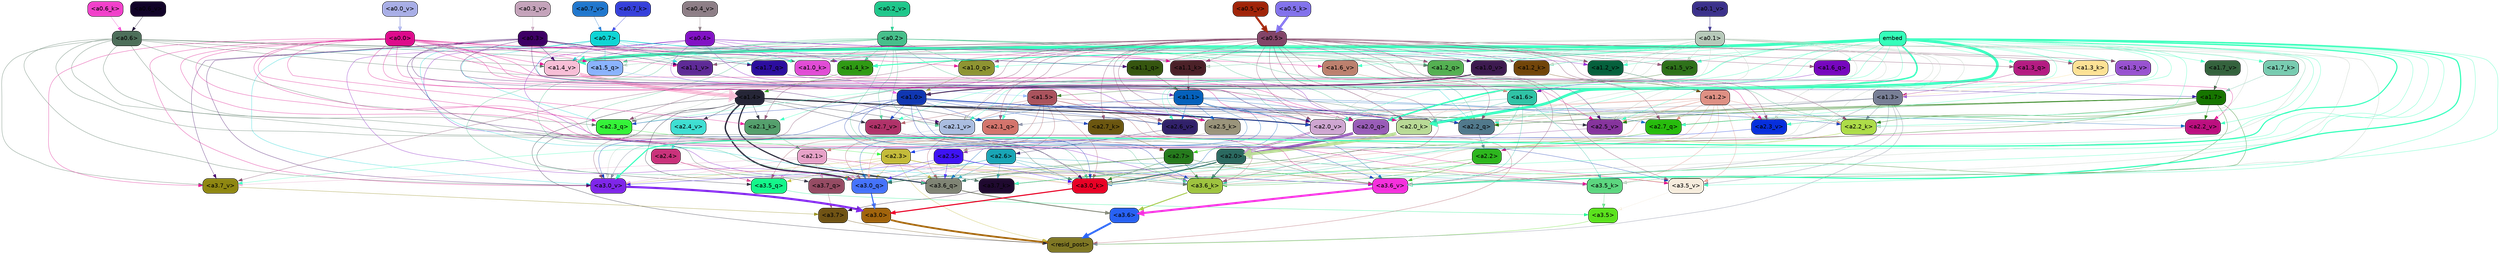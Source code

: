 strict digraph "" {
	graph [bgcolor=transparent,
		layout=dot,
		overlap=false,
		splines=true
	];
	"<a3.7>"	[color=black,
		fillcolor="#705314",
		fontname=Helvetica,
		shape=box,
		style="filled, rounded"];
	"<resid_post>"	[color=black,
		fillcolor="#7f7724",
		fontname=Helvetica,
		shape=box,
		style="filled, rounded"];
	"<a3.7>" -> "<resid_post>"	[color="#705314",
		penwidth=0.6239100098609924];
	"<a3.6>"	[color=black,
		fillcolor="#2862f4",
		fontname=Helvetica,
		shape=box,
		style="filled, rounded"];
	"<a3.6>" -> "<resid_post>"	[color="#2862f4",
		penwidth=4.569062113761902];
	"<a3.5>"	[color=black,
		fillcolor="#5be21d",
		fontname=Helvetica,
		shape=box,
		style="filled, rounded"];
	"<a3.5>" -> "<resid_post>"	[color="#5be21d",
		penwidth=0.6];
	"<a3.0>"	[color=black,
		fillcolor="#a1640c",
		fontname=Helvetica,
		shape=box,
		style="filled, rounded"];
	"<a3.0>" -> "<resid_post>"	[color="#a1640c",
		penwidth=4.283544182777405];
	"<a2.3>"	[color=black,
		fillcolor="#c4bb3a",
		fontname=Helvetica,
		shape=box,
		style="filled, rounded"];
	"<a2.3>" -> "<resid_post>"	[color="#c4bb3a",
		penwidth=0.6];
	"<a3.7_q>"	[color=black,
		fillcolor="#954b63",
		fontname=Helvetica,
		shape=box,
		style="filled, rounded"];
	"<a2.3>" -> "<a3.7_q>"	[color="#c4bb3a",
		penwidth=0.6];
	"<a3.6_q>"	[color=black,
		fillcolor="#7f8474",
		fontname=Helvetica,
		shape=box,
		style="filled, rounded"];
	"<a2.3>" -> "<a3.6_q>"	[color="#c4bb3a",
		penwidth=0.6];
	"<a3.5_q>"	[color=black,
		fillcolor="#14f58a",
		fontname=Helvetica,
		shape=box,
		style="filled, rounded"];
	"<a2.3>" -> "<a3.5_q>"	[color="#c4bb3a",
		penwidth=0.6];
	"<a3.0_q>"	[color=black,
		fillcolor="#4573fb",
		fontname=Helvetica,
		shape=box,
		style="filled, rounded"];
	"<a2.3>" -> "<a3.0_q>"	[color="#c4bb3a",
		penwidth=0.6];
	"<a3.0_k>"	[color=black,
		fillcolor="#e90125",
		fontname=Helvetica,
		shape=box,
		style="filled, rounded"];
	"<a2.3>" -> "<a3.0_k>"	[color="#c4bb3a",
		penwidth=0.6];
	"<a3.6_v>"	[color=black,
		fillcolor="#f530dc",
		fontname=Helvetica,
		shape=box,
		style="filled, rounded"];
	"<a2.3>" -> "<a3.6_v>"	[color="#c4bb3a",
		penwidth=0.6];
	"<a3.5_v>"	[color=black,
		fillcolor="#f6ecdc",
		fontname=Helvetica,
		shape=box,
		style="filled, rounded"];
	"<a2.3>" -> "<a3.5_v>"	[color="#c4bb3a",
		penwidth=0.6];
	"<a3.0_v>"	[color=black,
		fillcolor="#7f26e9",
		fontname=Helvetica,
		shape=box,
		style="filled, rounded"];
	"<a2.3>" -> "<a3.0_v>"	[color="#c4bb3a",
		penwidth=0.6];
	"<a1.5>"	[color=black,
		fillcolor="#aa535d",
		fontname=Helvetica,
		shape=box,
		style="filled, rounded"];
	"<a1.5>" -> "<resid_post>"	[color="#aa535d",
		penwidth=0.6];
	"<a1.5>" -> "<a3.6_q>"	[color="#aa535d",
		penwidth=0.6];
	"<a1.5>" -> "<a3.5_q>"	[color="#aa535d",
		penwidth=0.6];
	"<a1.5>" -> "<a3.0_q>"	[color="#aa535d",
		penwidth=0.6];
	"<a3.6_k>"	[color=black,
		fillcolor="#9ec33f",
		fontname=Helvetica,
		shape=box,
		style="filled, rounded"];
	"<a1.5>" -> "<a3.6_k>"	[color="#aa535d",
		penwidth=0.6];
	"<a1.5>" -> "<a3.0_k>"	[color="#aa535d",
		penwidth=0.6];
	"<a2.2_q>"	[color=black,
		fillcolor="#51798c",
		fontname=Helvetica,
		shape=box,
		style="filled, rounded"];
	"<a1.5>" -> "<a2.2_q>"	[color="#aa535d",
		penwidth=0.6];
	"<a2.7_v>"	[color=black,
		fillcolor="#b03269",
		fontname=Helvetica,
		shape=box,
		style="filled, rounded"];
	"<a1.5>" -> "<a2.7_v>"	[color="#aa535d",
		penwidth=0.6];
	"<a2.6_v>"	[color=black,
		fillcolor="#31216a",
		fontname=Helvetica,
		shape=box,
		style="filled, rounded"];
	"<a1.5>" -> "<a2.6_v>"	[color="#aa535d",
		penwidth=0.6];
	"<a2.1_v>"	[color=black,
		fillcolor="#aabde0",
		fontname=Helvetica,
		shape=box,
		style="filled, rounded"];
	"<a1.5>" -> "<a2.1_v>"	[color="#aa535d",
		penwidth=0.6];
	"<a1.4>"	[color=black,
		fillcolor="#262637",
		fontname=Helvetica,
		shape=box,
		style="filled, rounded"];
	"<a1.4>" -> "<resid_post>"	[color="#262637",
		penwidth=0.6];
	"<a1.4>" -> "<a3.7_q>"	[color="#262637",
		penwidth=0.6];
	"<a1.4>" -> "<a3.6_q>"	[color="#262637",
		penwidth=2.7536282539367676];
	"<a1.4>" -> "<a3.5_q>"	[color="#262637",
		penwidth=0.6];
	"<a1.4>" -> "<a3.0_q>"	[color="#262637",
		penwidth=3.3369133472442627];
	"<a2.3_q>"	[color=black,
		fillcolor="#35f239",
		fontname=Helvetica,
		shape=box,
		style="filled, rounded"];
	"<a1.4>" -> "<a2.3_q>"	[color="#262637",
		penwidth=0.6];
	"<a1.4>" -> "<a2.2_q>"	[color="#262637",
		penwidth=0.6];
	"<a2.1_q>"	[color=black,
		fillcolor="#d3746c",
		fontname=Helvetica,
		shape=box,
		style="filled, rounded"];
	"<a1.4>" -> "<a2.1_q>"	[color="#262637",
		penwidth=0.6];
	"<a2.0_q>"	[color=black,
		fillcolor="#985cb7",
		fontname=Helvetica,
		shape=box,
		style="filled, rounded"];
	"<a1.4>" -> "<a2.0_q>"	[color="#262637",
		penwidth=0.6];
	"<a2.1_k>"	[color=black,
		fillcolor="#549f6c",
		fontname=Helvetica,
		shape=box,
		style="filled, rounded"];
	"<a1.4>" -> "<a2.1_k>"	[color="#262637",
		penwidth=0.6];
	"<a1.4>" -> "<a2.7_v>"	[color="#262637",
		penwidth=0.6];
	"<a1.4>" -> "<a2.6_v>"	[color="#262637",
		penwidth=0.6];
	"<a2.5_v>"	[color=black,
		fillcolor="#86349d",
		fontname=Helvetica,
		shape=box,
		style="filled, rounded"];
	"<a1.4>" -> "<a2.5_v>"	[color="#262637",
		penwidth=0.6];
	"<a2.4_v>"	[color=black,
		fillcolor="#3fded2",
		fontname=Helvetica,
		shape=box,
		style="filled, rounded"];
	"<a1.4>" -> "<a2.4_v>"	[color="#262637",
		penwidth=0.6];
	"<a1.4>" -> "<a2.1_v>"	[color="#262637",
		penwidth=0.6];
	"<a2.0_v>"	[color=black,
		fillcolor="#cea6d1",
		fontname=Helvetica,
		shape=box,
		style="filled, rounded"];
	"<a1.4>" -> "<a2.0_v>"	[color="#262637",
		penwidth=2.2818827629089355];
	"<a1.3>"	[color=black,
		fillcolor="#787f96",
		fontname=Helvetica,
		shape=box,
		style="filled, rounded"];
	"<a1.3>" -> "<resid_post>"	[color="#787f96",
		penwidth=0.6];
	"<a1.3>" -> "<a3.6_v>"	[color="#787f96",
		penwidth=0.6];
	"<a1.3>" -> "<a3.5_v>"	[color="#787f96",
		penwidth=0.6];
	"<a1.3>" -> "<a3.0_v>"	[color="#787f96",
		penwidth=0.6];
	"<a1.3>" -> "<a2.2_q>"	[color="#787f96",
		penwidth=0.6];
	"<a1.3>" -> "<a2.1_q>"	[color="#787f96",
		penwidth=0.6];
	"<a2.2_k>"	[color=black,
		fillcolor="#addc48",
		fontname=Helvetica,
		shape=box,
		style="filled, rounded"];
	"<a1.3>" -> "<a2.2_k>"	[color="#787f96",
		penwidth=0.6];
	"<a1.3>" -> "<a2.5_v>"	[color="#787f96",
		penwidth=0.6];
	"<a3.7_q>" -> "<a3.7>"	[color="#954b63",
		penwidth=0.6];
	"<a3.6_q>" -> "<a3.6>"	[color="#7f8474",
		penwidth=2.0344843566417694];
	"<a3.5_q>" -> "<a3.5>"	[color="#14f58a",
		penwidth=0.6];
	"<a3.0_q>" -> "<a3.0>"	[color="#4573fb",
		penwidth=2.863015294075012];
	"<a3.7_k>"	[color=black,
		fillcolor="#1f092f",
		fontname=Helvetica,
		shape=box,
		style="filled, rounded"];
	"<a3.7_k>" -> "<a3.7>"	[color="#1f092f",
		penwidth=0.6];
	"<a3.6_k>" -> "<a3.6>"	[color="#9ec33f",
		penwidth=2.1770318150520325];
	"<a3.5_k>"	[color=black,
		fillcolor="#5cd67f",
		fontname=Helvetica,
		shape=box,
		style="filled, rounded"];
	"<a3.5_k>" -> "<a3.5>"	[color="#5cd67f",
		penwidth=0.6];
	"<a3.0_k>" -> "<a3.0>"	[color="#e90125",
		penwidth=2.6323853135108948];
	"<a3.7_v>"	[color=black,
		fillcolor="#8f8711",
		fontname=Helvetica,
		shape=box,
		style="filled, rounded"];
	"<a3.7_v>" -> "<a3.7>"	[color="#8f8711",
		penwidth=0.6];
	"<a3.6_v>" -> "<a3.6>"	[color="#f530dc",
		penwidth=4.972373723983765];
	"<a3.5_v>" -> "<a3.5>"	[color="#f6ecdc",
		penwidth=0.6];
	"<a3.0_v>" -> "<a3.0>"	[color="#7f26e9",
		penwidth=5.1638524532318115];
	"<a2.6>"	[color=black,
		fillcolor="#19a5b6",
		fontname=Helvetica,
		shape=box,
		style="filled, rounded"];
	"<a2.6>" -> "<a3.7_q>"	[color="#19a5b6",
		penwidth=0.6];
	"<a2.6>" -> "<a3.6_q>"	[color="#19a5b6",
		penwidth=0.6];
	"<a2.6>" -> "<a3.0_q>"	[color="#19a5b6",
		penwidth=0.6];
	"<a2.6>" -> "<a3.7_k>"	[color="#19a5b6",
		penwidth=0.6];
	"<a2.6>" -> "<a3.6_k>"	[color="#19a5b6",
		penwidth=0.6];
	"<a2.6>" -> "<a3.5_k>"	[color="#19a5b6",
		penwidth=0.6];
	"<a2.6>" -> "<a3.0_k>"	[color="#19a5b6",
		penwidth=0.6];
	"<a2.1>"	[color=black,
		fillcolor="#e7a2c8",
		fontname=Helvetica,
		shape=box,
		style="filled, rounded"];
	"<a2.1>" -> "<a3.7_q>"	[color="#e7a2c8",
		penwidth=0.6];
	"<a2.1>" -> "<a3.6_q>"	[color="#e7a2c8",
		penwidth=0.6];
	"<a2.1>" -> "<a3.5_q>"	[color="#e7a2c8",
		penwidth=0.6];
	"<a2.1>" -> "<a3.0_q>"	[color="#e7a2c8",
		penwidth=0.6];
	"<a2.1>" -> "<a3.7_k>"	[color="#e7a2c8",
		penwidth=0.6];
	"<a2.1>" -> "<a3.6_k>"	[color="#e7a2c8",
		penwidth=0.6];
	"<a2.1>" -> "<a3.5_k>"	[color="#e7a2c8",
		penwidth=0.6];
	"<a2.1>" -> "<a3.0_k>"	[color="#e7a2c8",
		penwidth=0.6];
	"<a2.1>" -> "<a3.7_v>"	[color="#e7a2c8",
		penwidth=0.6];
	"<a2.1>" -> "<a3.6_v>"	[color="#e7a2c8",
		penwidth=0.6];
	"<a2.1>" -> "<a3.0_v>"	[color="#e7a2c8",
		penwidth=0.6];
	"<a2.7>"	[color=black,
		fillcolor="#267b1d",
		fontname=Helvetica,
		shape=box,
		style="filled, rounded"];
	"<a2.7>" -> "<a3.6_q>"	[color="#267b1d",
		penwidth=0.6];
	"<a2.7>" -> "<a3.0_q>"	[color="#267b1d",
		penwidth=0.6];
	"<a2.7>" -> "<a3.6_k>"	[color="#267b1d",
		penwidth=0.6];
	"<a2.7>" -> "<a3.0_k>"	[color="#267b1d",
		penwidth=0.6];
	"<a2.7>" -> "<a3.6_v>"	[color="#267b1d",
		penwidth=0.6];
	"<a2.5>"	[color=black,
		fillcolor="#3f13f4",
		fontname=Helvetica,
		shape=box,
		style="filled, rounded"];
	"<a2.5>" -> "<a3.6_q>"	[color="#3f13f4",
		penwidth=0.6];
	"<a2.5>" -> "<a3.0_q>"	[color="#3f13f4",
		penwidth=0.6];
	"<a2.5>" -> "<a3.0_k>"	[color="#3f13f4",
		penwidth=0.6];
	"<a2.5>" -> "<a3.6_v>"	[color="#3f13f4",
		penwidth=0.6];
	"<a2.5>" -> "<a3.0_v>"	[color="#3f13f4",
		penwidth=0.6];
	"<a2.0>"	[color=black,
		fillcolor="#2b6960",
		fontname=Helvetica,
		shape=box,
		style="filled, rounded"];
	"<a2.0>" -> "<a3.6_q>"	[color="#2b6960",
		penwidth=0.6];
	"<a2.0>" -> "<a3.0_q>"	[color="#2b6960",
		penwidth=0.6];
	"<a2.0>" -> "<a3.7_k>"	[color="#2b6960",
		penwidth=0.6];
	"<a2.0>" -> "<a3.6_k>"	[color="#2b6960",
		penwidth=1.7047871947288513];
	"<a2.0>" -> "<a3.5_k>"	[color="#2b6960",
		penwidth=0.6];
	"<a2.0>" -> "<a3.0_k>"	[color="#2b6960",
		penwidth=2.239806979894638];
	"<a1.1>"	[color=black,
		fillcolor="#0561bc",
		fontname=Helvetica,
		shape=box,
		style="filled, rounded"];
	"<a1.1>" -> "<a3.6_q>"	[color="#0561bc",
		penwidth=0.6];
	"<a1.1>" -> "<a3.0_q>"	[color="#0561bc",
		penwidth=0.6];
	"<a1.1>" -> "<a3.0_k>"	[color="#0561bc",
		penwidth=0.6];
	"<a1.1>" -> "<a3.6_v>"	[color="#0561bc",
		penwidth=0.6];
	"<a2.7_q>"	[color=black,
		fillcolor="#27bc0d",
		fontname=Helvetica,
		shape=box,
		style="filled, rounded"];
	"<a1.1>" -> "<a2.7_q>"	[color="#0561bc",
		penwidth=0.6];
	"<a2.5_k>"	[color=black,
		fillcolor="#9a947b",
		fontname=Helvetica,
		shape=box,
		style="filled, rounded"];
	"<a1.1>" -> "<a2.5_k>"	[color="#0561bc",
		penwidth=0.6];
	"<a2.0_k>"	[color=black,
		fillcolor="#b9da96",
		fontname=Helvetica,
		shape=box,
		style="filled, rounded"];
	"<a1.1>" -> "<a2.0_k>"	[color="#0561bc",
		penwidth=0.6];
	"<a1.1>" -> "<a2.6_v>"	[color="#0561bc",
		penwidth=0.6];
	"<a2.2_v>"	[color=black,
		fillcolor="#bc0f7f",
		fontname=Helvetica,
		shape=box,
		style="filled, rounded"];
	"<a1.1>" -> "<a2.2_v>"	[color="#0561bc",
		penwidth=0.6];
	"<a1.1>" -> "<a2.1_v>"	[color="#0561bc",
		penwidth=0.6];
	"<a1.1>" -> "<a2.0_v>"	[color="#0561bc",
		penwidth=0.6];
	"<a0.4>"	[color=black,
		fillcolor="#8212c5",
		fontname=Helvetica,
		shape=box,
		style="filled, rounded"];
	"<a0.4>" -> "<a3.6_q>"	[color="#8212c5",
		penwidth=0.6];
	"<a0.4>" -> "<a3.0_q>"	[color="#8212c5",
		penwidth=0.6];
	"<a0.4>" -> "<a3.6_k>"	[color="#8212c5",
		penwidth=0.6];
	"<a0.4>" -> "<a2.5_k>"	[color="#8212c5",
		penwidth=0.6];
	"<a0.4>" -> "<a2.0_k>"	[color="#8212c5",
		penwidth=0.6];
	"<a1.4_k>"	[color=black,
		fillcolor="#2f9a14",
		fontname=Helvetica,
		shape=box,
		style="filled, rounded"];
	"<a0.4>" -> "<a1.4_k>"	[color="#8212c5",
		penwidth=0.6];
	"<a1.1_k>"	[color=black,
		fillcolor="#4b2128",
		fontname=Helvetica,
		shape=box,
		style="filled, rounded"];
	"<a0.4>" -> "<a1.1_k>"	[color="#8212c5",
		penwidth=0.6];
	"<a1.0_k>"	[color=black,
		fillcolor="#e14cd5",
		fontname=Helvetica,
		shape=box,
		style="filled, rounded"];
	"<a0.4>" -> "<a1.0_k>"	[color="#8212c5",
		penwidth=0.6];
	"<a1.4_v>"	[color=black,
		fillcolor="#f7bed6",
		fontname=Helvetica,
		shape=box,
		style="filled, rounded"];
	"<a0.4>" -> "<a1.4_v>"	[color="#8212c5",
		penwidth=0.6];
	"<a1.2_v>"	[color=black,
		fillcolor="#05603c",
		fontname=Helvetica,
		shape=box,
		style="filled, rounded"];
	"<a0.4>" -> "<a1.2_v>"	[color="#8212c5",
		penwidth=0.6];
	"<a0.2>"	[color=black,
		fillcolor="#47bf8b",
		fontname=Helvetica,
		shape=box,
		style="filled, rounded"];
	"<a0.2>" -> "<a3.6_q>"	[color="#47bf8b",
		penwidth=0.6];
	"<a0.2>" -> "<a3.0_q>"	[color="#47bf8b",
		penwidth=0.6];
	"<a0.2>" -> "<a3.6_k>"	[color="#47bf8b",
		penwidth=0.6];
	"<a0.2>" -> "<a3.0_k>"	[color="#47bf8b",
		penwidth=0.6];
	"<a0.2>" -> "<a2.2_q>"	[color="#47bf8b",
		penwidth=0.6];
	"<a0.2>" -> "<a2.2_k>"	[color="#47bf8b",
		penwidth=0.6];
	"<a0.2>" -> "<a2.0_k>"	[color="#47bf8b",
		penwidth=0.6];
	"<a0.2>" -> "<a2.7_v>"	[color="#47bf8b",
		penwidth=0.6];
	"<a0.2>" -> "<a2.1_v>"	[color="#47bf8b",
		penwidth=0.6];
	"<a0.2>" -> "<a2.0_v>"	[color="#47bf8b",
		penwidth=0.6];
	"<a1.5_q>"	[color=black,
		fillcolor="#8ab3fd",
		fontname=Helvetica,
		shape=box,
		style="filled, rounded"];
	"<a0.2>" -> "<a1.5_q>"	[color="#47bf8b",
		penwidth=0.6];
	"<a1.2_q>"	[color=black,
		fillcolor="#54b052",
		fontname=Helvetica,
		shape=box,
		style="filled, rounded"];
	"<a0.2>" -> "<a1.2_q>"	[color="#47bf8b",
		penwidth=0.6];
	"<a1.0_q>"	[color=black,
		fillcolor="#8e9432",
		fontname=Helvetica,
		shape=box,
		style="filled, rounded"];
	"<a0.2>" -> "<a1.0_q>"	[color="#47bf8b",
		penwidth=0.6];
	"<a0.2>" -> "<a1.4_k>"	[color="#47bf8b",
		penwidth=0.6];
	"<a0.2>" -> "<a1.0_k>"	[color="#47bf8b",
		penwidth=0.6];
	"<a0.2>" -> "<a1.4_v>"	[color="#47bf8b",
		penwidth=0.6];
	"<a2.4>"	[color=black,
		fillcolor="#ca327b",
		fontname=Helvetica,
		shape=box,
		style="filled, rounded"];
	"<a2.4>" -> "<a3.5_q>"	[color="#ca327b",
		penwidth=0.6];
	"<a2.4>" -> "<a3.0_q>"	[color="#ca327b",
		penwidth=0.6];
	"<a1.2>"	[color=black,
		fillcolor="#de9084",
		fontname=Helvetica,
		shape=box,
		style="filled, rounded"];
	"<a1.2>" -> "<a3.0_q>"	[color="#de9084",
		penwidth=0.6];
	"<a1.2>" -> "<a3.6_k>"	[color="#de9084",
		penwidth=0.6];
	"<a1.2>" -> "<a3.5_k>"	[color="#de9084",
		penwidth=0.6];
	"<a1.2>" -> "<a3.0_k>"	[color="#de9084",
		penwidth=0.6];
	"<a1.2>" -> "<a3.5_v>"	[color="#de9084",
		penwidth=0.6];
	"<a1.2>" -> "<a2.7_q>"	[color="#de9084",
		penwidth=0.6];
	"<a1.2>" -> "<a2.2_q>"	[color="#de9084",
		penwidth=0.6];
	"<a1.2>" -> "<a2.2_k>"	[color="#de9084",
		penwidth=0.6];
	"<a1.2>" -> "<a2.6_v>"	[color="#de9084",
		penwidth=0.6];
	"<a1.2>" -> "<a2.5_v>"	[color="#de9084",
		penwidth=0.6];
	"<a2.3_v>"	[color=black,
		fillcolor="#072fdc",
		fontname=Helvetica,
		shape=box,
		style="filled, rounded"];
	"<a1.2>" -> "<a2.3_v>"	[color="#de9084",
		penwidth=0.6];
	"<a1.2>" -> "<a2.0_v>"	[color="#de9084",
		penwidth=0.6];
	"<a1.7>"	[color=black,
		fillcolor="#167500",
		fontname=Helvetica,
		shape=box,
		style="filled, rounded"];
	"<a1.7>" -> "<a3.7_k>"	[color="#167500",
		penwidth=0.6];
	"<a1.7>" -> "<a3.5_k>"	[color="#167500",
		penwidth=0.6];
	"<a1.7>" -> "<a3.6_v>"	[color="#167500",
		penwidth=0.6];
	"<a1.7>" -> "<a2.7_q>"	[color="#167500",
		penwidth=0.6];
	"<a1.7>" -> "<a2.2_q>"	[color="#167500",
		penwidth=0.6];
	"<a1.7>" -> "<a2.0_q>"	[color="#167500",
		penwidth=0.6];
	"<a1.7>" -> "<a2.2_k>"	[color="#167500",
		penwidth=0.6];
	"<a1.7>" -> "<a2.0_k>"	[color="#167500",
		penwidth=0.6];
	"<a1.7>" -> "<a2.5_v>"	[color="#167500",
		penwidth=0.6];
	"<a1.7>" -> "<a2.3_v>"	[color="#167500",
		penwidth=0.6];
	"<a1.7>" -> "<a2.2_v>"	[color="#167500",
		penwidth=0.6];
	"<a0.7>"	[color=black,
		fillcolor="#0fd5d5",
		fontname=Helvetica,
		shape=box,
		style="filled, rounded"];
	"<a0.7>" -> "<a3.7_k>"	[color="#0fd5d5",
		penwidth=0.6];
	"<a0.7>" -> "<a3.0_v>"	[color="#0fd5d5",
		penwidth=0.6];
	"<a0.7>" -> "<a2.3_q>"	[color="#0fd5d5",
		penwidth=0.6];
	"<a0.7>" -> "<a2.2_q>"	[color="#0fd5d5",
		penwidth=0.6];
	"<a1.7_q>"	[color=black,
		fillcolor="#2c0d9e",
		fontname=Helvetica,
		shape=box,
		style="filled, rounded"];
	"<a0.7>" -> "<a1.7_q>"	[color="#0fd5d5",
		penwidth=0.6];
	"<a0.7>" -> "<a1.5_q>"	[color="#0fd5d5",
		penwidth=0.6];
	"<a1.1_q>"	[color=black,
		fillcolor="#35550f",
		fontname=Helvetica,
		shape=box,
		style="filled, rounded"];
	"<a0.7>" -> "<a1.1_q>"	[color="#0fd5d5",
		penwidth=0.6];
	"<a1.2_k>"	[color=black,
		fillcolor="#71450a",
		fontname=Helvetica,
		shape=box,
		style="filled, rounded"];
	"<a0.7>" -> "<a1.2_k>"	[color="#0fd5d5",
		penwidth=0.6];
	"<a0.7>" -> "<a1.0_k>"	[color="#0fd5d5",
		penwidth=0.6];
	"<a0.7>" -> "<a1.4_v>"	[color="#0fd5d5",
		penwidth=0.6];
	"<a1.1_v>"	[color=black,
		fillcolor="#5e2a96",
		fontname=Helvetica,
		shape=box,
		style="filled, rounded"];
	"<a0.7>" -> "<a1.1_v>"	[color="#0fd5d5",
		penwidth=0.6];
	"<a0.6>"	[color=black,
		fillcolor="#4d6f5a",
		fontname=Helvetica,
		shape=box,
		style="filled, rounded"];
	"<a0.6>" -> "<a3.7_k>"	[color="#4d6f5a",
		penwidth=0.6];
	"<a0.6>" -> "<a3.6_k>"	[color="#4d6f5a",
		penwidth=0.6];
	"<a0.6>" -> "<a3.0_k>"	[color="#4d6f5a",
		penwidth=0.6];
	"<a0.6>" -> "<a3.7_v>"	[color="#4d6f5a",
		penwidth=0.6];
	"<a0.6>" -> "<a3.6_v>"	[color="#4d6f5a",
		penwidth=0.6];
	"<a0.6>" -> "<a3.0_v>"	[color="#4d6f5a",
		penwidth=0.6];
	"<a0.6>" -> "<a2.3_q>"	[color="#4d6f5a",
		penwidth=0.6];
	"<a0.6>" -> "<a2.2_q>"	[color="#4d6f5a",
		penwidth=0.6];
	"<a0.6>" -> "<a1.5_q>"	[color="#4d6f5a",
		penwidth=0.6];
	"<a0.6>" -> "<a1.2_q>"	[color="#4d6f5a",
		penwidth=0.6];
	"<a0.6>" -> "<a1.0_k>"	[color="#4d6f5a",
		penwidth=0.6];
	"<a0.6>" -> "<a1.4_v>"	[color="#4d6f5a",
		penwidth=0.6];
	embed	[color=black,
		fillcolor="#35ffba",
		fontname=Helvetica,
		shape=box,
		style="filled, rounded"];
	embed -> "<a3.7_k>"	[color="#35ffba",
		penwidth=0.6];
	embed -> "<a3.6_k>"	[color="#35ffba",
		penwidth=0.6];
	embed -> "<a3.5_k>"	[color="#35ffba",
		penwidth=0.6];
	embed -> "<a3.0_k>"	[color="#35ffba",
		penwidth=0.6];
	embed -> "<a3.7_v>"	[color="#35ffba",
		penwidth=0.6];
	embed -> "<a3.6_v>"	[color="#35ffba",
		penwidth=2.7369276881217957];
	embed -> "<a3.5_v>"	[color="#35ffba",
		penwidth=0.6];
	embed -> "<a3.0_v>"	[color="#35ffba",
		penwidth=2.5778204202651978];
	embed -> "<a2.7_q>"	[color="#35ffba",
		penwidth=0.6];
	embed -> "<a2.3_q>"	[color="#35ffba",
		penwidth=0.6];
	embed -> "<a2.2_q>"	[color="#35ffba",
		penwidth=0.6];
	embed -> "<a2.1_q>"	[color="#35ffba",
		penwidth=0.6];
	embed -> "<a2.0_q>"	[color="#35ffba",
		penwidth=3.459219217300415];
	embed -> "<a2.5_k>"	[color="#35ffba",
		penwidth=0.6];
	embed -> "<a2.2_k>"	[color="#35ffba",
		penwidth=0.6363201141357422];
	embed -> "<a2.1_k>"	[color="#35ffba",
		penwidth=0.6];
	embed -> "<a2.0_k>"	[color="#35ffba",
		penwidth=6.407642982900143];
	embed -> "<a2.7_v>"	[color="#35ffba",
		penwidth=0.6];
	embed -> "<a2.6_v>"	[color="#35ffba",
		penwidth=0.6];
	embed -> "<a2.5_v>"	[color="#35ffba",
		penwidth=0.6];
	embed -> "<a2.3_v>"	[color="#35ffba",
		penwidth=0.6];
	embed -> "<a2.2_v>"	[color="#35ffba",
		penwidth=0.6175012588500977];
	embed -> "<a2.1_v>"	[color="#35ffba",
		penwidth=0.6];
	embed -> "<a2.0_v>"	[color="#35ffba",
		penwidth=0.6];
	embed -> "<a1.7_q>"	[color="#35ffba",
		penwidth=0.6];
	"<a1.6_q>"	[color=black,
		fillcolor="#7707be",
		fontname=Helvetica,
		shape=box,
		style="filled, rounded"];
	embed -> "<a1.6_q>"	[color="#35ffba",
		penwidth=0.6];
	embed -> "<a1.5_q>"	[color="#35ffba",
		penwidth=0.6186923980712891];
	"<a1.3_q>"	[color=black,
		fillcolor="#b41c82",
		fontname=Helvetica,
		shape=box,
		style="filled, rounded"];
	embed -> "<a1.3_q>"	[color="#35ffba",
		penwidth=0.6];
	embed -> "<a1.2_q>"	[color="#35ffba",
		penwidth=0.6];
	embed -> "<a1.1_q>"	[color="#35ffba",
		penwidth=0.6];
	embed -> "<a1.0_q>"	[color="#35ffba",
		penwidth=0.6];
	"<a1.7_k>"	[color=black,
		fillcolor="#78cbb0",
		fontname=Helvetica,
		shape=box,
		style="filled, rounded"];
	embed -> "<a1.7_k>"	[color="#35ffba",
		penwidth=0.6];
	embed -> "<a1.4_k>"	[color="#35ffba",
		penwidth=2.1454997062683105];
	"<a1.3_k>"	[color=black,
		fillcolor="#fce195",
		fontname=Helvetica,
		shape=box,
		style="filled, rounded"];
	embed -> "<a1.3_k>"	[color="#35ffba",
		penwidth=0.6];
	embed -> "<a1.2_k>"	[color="#35ffba",
		penwidth=0.6];
	embed -> "<a1.1_k>"	[color="#35ffba",
		penwidth=0.6];
	embed -> "<a1.0_k>"	[color="#35ffba",
		penwidth=0.6];
	"<a1.7_v>"	[color=black,
		fillcolor="#34623d",
		fontname=Helvetica,
		shape=box,
		style="filled, rounded"];
	embed -> "<a1.7_v>"	[color="#35ffba",
		penwidth=0.6];
	"<a1.6_v>"	[color=black,
		fillcolor="#bc806e",
		fontname=Helvetica,
		shape=box,
		style="filled, rounded"];
	embed -> "<a1.6_v>"	[color="#35ffba",
		penwidth=0.6];
	"<a1.5_v>"	[color=black,
		fillcolor="#2e711a",
		fontname=Helvetica,
		shape=box,
		style="filled, rounded"];
	embed -> "<a1.5_v>"	[color="#35ffba",
		penwidth=0.6];
	embed -> "<a1.4_v>"	[color="#35ffba",
		penwidth=6.860090345144272];
	"<a1.3_v>"	[color=black,
		fillcolor="#9852d0",
		fontname=Helvetica,
		shape=box,
		style="filled, rounded"];
	embed -> "<a1.3_v>"	[color="#35ffba",
		penwidth=0.6];
	embed -> "<a1.2_v>"	[color="#35ffba",
		penwidth=0.6];
	embed -> "<a1.1_v>"	[color="#35ffba",
		penwidth=0.6];
	"<a1.0_v>"	[color=black,
		fillcolor="#3d1a4f",
		fontname=Helvetica,
		shape=box,
		style="filled, rounded"];
	embed -> "<a1.0_v>"	[color="#35ffba",
		penwidth=1.2940821647644043];
	"<a2.2>"	[color=black,
		fillcolor="#2db71e",
		fontname=Helvetica,
		shape=box,
		style="filled, rounded"];
	"<a2.2>" -> "<a3.6_k>"	[color="#2db71e",
		penwidth=0.6];
	"<a2.2>" -> "<a3.0_k>"	[color="#2db71e",
		penwidth=0.6];
	"<a2.2>" -> "<a3.6_v>"	[color="#2db71e",
		penwidth=0.6];
	"<a1.6>"	[color=black,
		fillcolor="#30c3a6",
		fontname=Helvetica,
		shape=box,
		style="filled, rounded"];
	"<a1.6>" -> "<a3.6_k>"	[color="#30c3a6",
		penwidth=0.6];
	"<a1.6>" -> "<a3.5_k>"	[color="#30c3a6",
		penwidth=0.6];
	"<a1.6>" -> "<a3.6_v>"	[color="#30c3a6",
		penwidth=0.6];
	"<a1.6>" -> "<a2.0_k>"	[color="#30c3a6",
		penwidth=0.6];
	"<a1.6>" -> "<a2.0_v>"	[color="#30c3a6",
		penwidth=0.6];
	"<a1.0>"	[color=black,
		fillcolor="#1037b2",
		fontname=Helvetica,
		shape=box,
		style="filled, rounded"];
	"<a1.0>" -> "<a3.6_k>"	[color="#1037b2",
		penwidth=0.6];
	"<a1.0>" -> "<a3.0_k>"	[color="#1037b2",
		penwidth=0.6];
	"<a1.0>" -> "<a3.6_v>"	[color="#1037b2",
		penwidth=0.6];
	"<a1.0>" -> "<a3.5_v>"	[color="#1037b2",
		penwidth=0.6];
	"<a1.0>" -> "<a3.0_v>"	[color="#1037b2",
		penwidth=0.6];
	"<a1.0>" -> "<a2.3_q>"	[color="#1037b2",
		penwidth=0.6];
	"<a1.0>" -> "<a2.2_q>"	[color="#1037b2",
		penwidth=0.6];
	"<a1.0>" -> "<a2.1_q>"	[color="#1037b2",
		penwidth=0.6];
	"<a2.7_k>"	[color=black,
		fillcolor="#6b5610",
		fontname=Helvetica,
		shape=box,
		style="filled, rounded"];
	"<a1.0>" -> "<a2.7_k>"	[color="#1037b2",
		penwidth=0.6];
	"<a1.0>" -> "<a2.2_k>"	[color="#1037b2",
		penwidth=0.6];
	"<a1.0>" -> "<a2.0_k>"	[color="#1037b2",
		penwidth=0.6];
	"<a1.0>" -> "<a2.7_v>"	[color="#1037b2",
		penwidth=0.6];
	"<a1.0>" -> "<a2.6_v>"	[color="#1037b2",
		penwidth=0.6];
	"<a1.0>" -> "<a2.0_v>"	[color="#1037b2",
		penwidth=1.2978954315185547];
	"<a0.5>"	[color=black,
		fillcolor="#834568",
		fontname=Helvetica,
		shape=box,
		style="filled, rounded"];
	"<a0.5>" -> "<a3.6_k>"	[color="#834568",
		penwidth=0.6];
	"<a0.5>" -> "<a3.7_v>"	[color="#834568",
		penwidth=0.6];
	"<a0.5>" -> "<a3.6_v>"	[color="#834568",
		penwidth=0.6];
	"<a0.5>" -> "<a3.5_v>"	[color="#834568",
		penwidth=0.6];
	"<a0.5>" -> "<a3.0_v>"	[color="#834568",
		penwidth=0.6];
	"<a0.5>" -> "<a2.7_q>"	[color="#834568",
		penwidth=0.6];
	"<a0.5>" -> "<a2.3_q>"	[color="#834568",
		penwidth=0.6];
	"<a0.5>" -> "<a2.2_q>"	[color="#834568",
		penwidth=0.6];
	"<a0.5>" -> "<a2.1_q>"	[color="#834568",
		penwidth=0.6];
	"<a0.5>" -> "<a2.0_q>"	[color="#834568",
		penwidth=0.6];
	"<a0.5>" -> "<a2.7_k>"	[color="#834568",
		penwidth=0.6];
	"<a0.5>" -> "<a2.5_k>"	[color="#834568",
		penwidth=0.6];
	"<a0.5>" -> "<a2.2_k>"	[color="#834568",
		penwidth=0.6];
	"<a0.5>" -> "<a2.1_k>"	[color="#834568",
		penwidth=0.6];
	"<a0.5>" -> "<a2.0_k>"	[color="#834568",
		penwidth=0.7721366882324219];
	"<a0.5>" -> "<a2.6_v>"	[color="#834568",
		penwidth=0.6];
	"<a0.5>" -> "<a2.3_v>"	[color="#834568",
		penwidth=0.6];
	"<a0.5>" -> "<a2.1_v>"	[color="#834568",
		penwidth=0.6];
	"<a0.5>" -> "<a2.0_v>"	[color="#834568",
		penwidth=0.6];
	"<a0.5>" -> "<a1.6_q>"	[color="#834568",
		penwidth=0.6];
	"<a0.5>" -> "<a1.3_q>"	[color="#834568",
		penwidth=0.6];
	"<a0.5>" -> "<a1.2_q>"	[color="#834568",
		penwidth=0.6];
	"<a0.5>" -> "<a1.1_q>"	[color="#834568",
		penwidth=0.6];
	"<a0.5>" -> "<a1.0_q>"	[color="#834568",
		penwidth=0.6];
	"<a0.5>" -> "<a1.3_k>"	[color="#834568",
		penwidth=0.6];
	"<a0.5>" -> "<a1.2_k>"	[color="#834568",
		penwidth=0.6];
	"<a0.5>" -> "<a1.1_k>"	[color="#834568",
		penwidth=0.6];
	"<a0.5>" -> "<a1.0_k>"	[color="#834568",
		penwidth=0.6];
	"<a0.5>" -> "<a1.5_v>"	[color="#834568",
		penwidth=0.6];
	"<a0.5>" -> "<a1.4_v>"	[color="#834568",
		penwidth=1.0206317901611328];
	"<a0.5>" -> "<a1.3_v>"	[color="#834568",
		penwidth=0.6];
	"<a0.5>" -> "<a1.2_v>"	[color="#834568",
		penwidth=0.6];
	"<a0.5>" -> "<a1.1_v>"	[color="#834568",
		penwidth=0.6];
	"<a0.5>" -> "<a1.0_v>"	[color="#834568",
		penwidth=0.6];
	"<a0.1>"	[color=black,
		fillcolor="#b7c9ba",
		fontname=Helvetica,
		shape=box,
		style="filled, rounded"];
	"<a0.1>" -> "<a3.6_k>"	[color="#b7c9ba",
		penwidth=0.6];
	"<a0.1>" -> "<a3.5_k>"	[color="#b7c9ba",
		penwidth=0.6];
	"<a0.1>" -> "<a3.0_k>"	[color="#b7c9ba",
		penwidth=0.6];
	"<a0.1>" -> "<a3.6_v>"	[color="#b7c9ba",
		penwidth=0.6];
	"<a0.1>" -> "<a3.0_v>"	[color="#b7c9ba",
		penwidth=0.6];
	"<a0.1>" -> "<a2.3_q>"	[color="#b7c9ba",
		penwidth=0.6];
	"<a0.1>" -> "<a2.2_q>"	[color="#b7c9ba",
		penwidth=0.6];
	"<a0.1>" -> "<a2.2_k>"	[color="#b7c9ba",
		penwidth=0.6];
	"<a0.1>" -> "<a2.0_k>"	[color="#b7c9ba",
		penwidth=0.6];
	"<a0.1>" -> "<a2.5_v>"	[color="#b7c9ba",
		penwidth=0.6];
	"<a0.1>" -> "<a2.3_v>"	[color="#b7c9ba",
		penwidth=0.6];
	"<a0.1>" -> "<a2.1_v>"	[color="#b7c9ba",
		penwidth=0.6];
	"<a0.1>" -> "<a2.0_v>"	[color="#b7c9ba",
		penwidth=0.6];
	"<a0.1>" -> "<a1.5_q>"	[color="#b7c9ba",
		penwidth=0.6];
	"<a0.1>" -> "<a1.2_q>"	[color="#b7c9ba",
		penwidth=0.6];
	"<a0.1>" -> "<a1.1_q>"	[color="#b7c9ba",
		penwidth=0.6];
	"<a0.1>" -> "<a1.2_k>"	[color="#b7c9ba",
		penwidth=0.6];
	"<a0.1>" -> "<a1.1_k>"	[color="#b7c9ba",
		penwidth=0.6];
	"<a0.1>" -> "<a1.5_v>"	[color="#b7c9ba",
		penwidth=0.6];
	"<a0.1>" -> "<a1.4_v>"	[color="#b7c9ba",
		penwidth=0.6];
	"<a0.1>" -> "<a1.2_v>"	[color="#b7c9ba",
		penwidth=0.6];
	"<a0.1>" -> "<a1.0_v>"	[color="#b7c9ba",
		penwidth=0.6];
	"<a0.0>"	[color=black,
		fillcolor="#de0b8c",
		fontname=Helvetica,
		shape=box,
		style="filled, rounded"];
	"<a0.0>" -> "<a3.5_k>"	[color="#de0b8c",
		penwidth=0.6];
	"<a0.0>" -> "<a3.7_v>"	[color="#de0b8c",
		penwidth=0.6];
	"<a0.0>" -> "<a3.6_v>"	[color="#de0b8c",
		penwidth=0.6];
	"<a0.0>" -> "<a3.5_v>"	[color="#de0b8c",
		penwidth=0.6];
	"<a0.0>" -> "<a3.0_v>"	[color="#de0b8c",
		penwidth=0.6];
	"<a0.0>" -> "<a2.3_q>"	[color="#de0b8c",
		penwidth=0.6];
	"<a0.0>" -> "<a2.0_q>"	[color="#de0b8c",
		penwidth=0.6];
	"<a0.0>" -> "<a2.5_k>"	[color="#de0b8c",
		penwidth=0.6];
	"<a0.0>" -> "<a2.1_k>"	[color="#de0b8c",
		penwidth=0.6];
	"<a0.0>" -> "<a2.0_k>"	[color="#de0b8c",
		penwidth=0.6];
	"<a0.0>" -> "<a2.5_v>"	[color="#de0b8c",
		penwidth=0.6];
	"<a0.0>" -> "<a2.3_v>"	[color="#de0b8c",
		penwidth=0.6];
	"<a0.0>" -> "<a2.2_v>"	[color="#de0b8c",
		penwidth=0.6];
	"<a0.0>" -> "<a2.0_v>"	[color="#de0b8c",
		penwidth=0.6];
	"<a0.0>" -> "<a1.5_q>"	[color="#de0b8c",
		penwidth=0.6];
	"<a0.0>" -> "<a1.0_q>"	[color="#de0b8c",
		penwidth=0.6];
	"<a0.0>" -> "<a1.1_k>"	[color="#de0b8c",
		penwidth=0.6];
	"<a0.0>" -> "<a1.6_v>"	[color="#de0b8c",
		penwidth=0.6];
	"<a0.0>" -> "<a1.4_v>"	[color="#de0b8c",
		penwidth=0.6];
	"<a0.0>" -> "<a1.1_v>"	[color="#de0b8c",
		penwidth=0.6];
	"<a0.3>"	[color=black,
		fillcolor="#3e0065",
		fontname=Helvetica,
		shape=box,
		style="filled, rounded"];
	"<a0.3>" -> "<a3.0_k>"	[color="#3e0065",
		penwidth=0.6];
	"<a0.3>" -> "<a3.7_v>"	[color="#3e0065",
		penwidth=0.6];
	"<a0.3>" -> "<a3.0_v>"	[color="#3e0065",
		penwidth=0.6];
	"<a0.3>" -> "<a2.5_v>"	[color="#3e0065",
		penwidth=0.6];
	"<a0.3>" -> "<a2.1_v>"	[color="#3e0065",
		penwidth=0.6];
	"<a0.3>" -> "<a2.0_v>"	[color="#3e0065",
		penwidth=0.6];
	"<a0.3>" -> "<a1.7_q>"	[color="#3e0065",
		penwidth=0.6];
	"<a0.3>" -> "<a1.1_q>"	[color="#3e0065",
		penwidth=0.6];
	"<a0.3>" -> "<a1.4_v>"	[color="#3e0065",
		penwidth=0.6];
	"<a0.3>" -> "<a1.1_v>"	[color="#3e0065",
		penwidth=0.6];
	"<a0.3>" -> "<a1.0_v>"	[color="#3e0065",
		penwidth=0.6];
	"<a2.7_q>" -> "<a2.7>"	[color="#27bc0d",
		penwidth=0.6];
	"<a2.3_q>" -> "<a2.3>"	[color="#35f239",
		penwidth=0.6];
	"<a2.2_q>" -> "<a2.2>"	[color="#51798c",
		penwidth=0.7441773414611816];
	"<a2.1_q>" -> "<a2.1>"	[color="#d3746c",
		penwidth=0.6];
	"<a2.0_q>" -> "<a2.0>"	[color="#985cb7",
		penwidth=6.422367453575134];
	"<a2.7_k>" -> "<a2.7>"	[color="#6b5610",
		penwidth=0.6];
	"<a2.5_k>" -> "<a2.5>"	[color="#9a947b",
		penwidth=0.6];
	"<a2.2_k>" -> "<a2.2>"	[color="#addc48",
		penwidth=0.8810110092163086];
	"<a2.1_k>" -> "<a2.1>"	[color="#549f6c",
		penwidth=0.6];
	"<a2.0_k>" -> "<a2.0>"	[color="#b9da96",
		penwidth=7.398894429206848];
	"<a2.7_v>" -> "<a2.7>"	[color="#b03269",
		penwidth=0.6];
	"<a2.6_v>" -> "<a2.6>"	[color="#31216a",
		penwidth=0.6];
	"<a2.5_v>" -> "<a2.5>"	[color="#86349d",
		penwidth=0.6];
	"<a2.4_v>" -> "<a2.4>"	[color="#3fded2",
		penwidth=0.6];
	"<a2.3_v>" -> "<a2.3>"	[color="#072fdc",
		penwidth=0.6];
	"<a2.2_v>" -> "<a2.2>"	[color="#bc0f7f",
		penwidth=0.6];
	"<a2.1_v>" -> "<a2.1>"	[color="#aabde0",
		penwidth=0.6];
	"<a2.0_v>" -> "<a2.0>"	[color="#cea6d1",
		penwidth=5.395828627049923];
	"<a1.7_q>" -> "<a1.7>"	[color="#2c0d9e",
		penwidth=0.6];
	"<a1.6_q>" -> "<a1.6>"	[color="#7707be",
		penwidth=0.6];
	"<a1.5_q>" -> "<a1.5>"	[color="#8ab3fd",
		penwidth=0.6];
	"<a1.3_q>" -> "<a1.3>"	[color="#b41c82",
		penwidth=0.6];
	"<a1.2_q>" -> "<a1.2>"	[color="#54b052",
		penwidth=0.6];
	"<a1.1_q>" -> "<a1.1>"	[color="#35550f",
		penwidth=0.6];
	"<a1.0_q>" -> "<a1.0>"	[color="#8e9432",
		penwidth=0.6];
	"<a1.7_k>" -> "<a1.7>"	[color="#78cbb0",
		penwidth=0.6];
	"<a1.4_k>" -> "<a1.4>"	[color="#2f9a14",
		penwidth=0.6];
	"<a1.3_k>" -> "<a1.3>"	[color="#fce195",
		penwidth=0.6];
	"<a1.2_k>" -> "<a1.2>"	[color="#71450a",
		penwidth=0.6];
	"<a1.1_k>" -> "<a1.1>"	[color="#4b2128",
		penwidth=0.6];
	"<a1.0_k>" -> "<a1.0>"	[color="#e14cd5",
		penwidth=0.6];
	"<a1.7_v>" -> "<a1.7>"	[color="#34623d",
		penwidth=0.6];
	"<a1.6_v>" -> "<a1.6>"	[color="#bc806e",
		penwidth=0.6];
	"<a1.5_v>" -> "<a1.5>"	[color="#2e711a",
		penwidth=0.6];
	"<a1.4_v>" -> "<a1.4>"	[color="#f7bed6",
		penwidth=8.774570226669312];
	"<a1.3_v>" -> "<a1.3>"	[color="#9852d0",
		penwidth=0.6];
	"<a1.2_v>" -> "<a1.2>"	[color="#05603c",
		penwidth=0.6];
	"<a1.1_v>" -> "<a1.1>"	[color="#5e2a96",
		penwidth=0.6];
	"<a1.0_v>" -> "<a1.0>"	[color="#3d1a4f",
		penwidth=2.0497570037841797];
	"<a0.7_k>"	[color=black,
		fillcolor="#3540da",
		fontname=Helvetica,
		shape=box,
		style="filled, rounded"];
	"<a0.7_k>" -> "<a0.7>"	[color="#3540da",
		penwidth=0.6];
	"<a0.6_k>"	[color=black,
		fillcolor="#f140ca",
		fontname=Helvetica,
		shape=box,
		style="filled, rounded"];
	"<a0.6_k>" -> "<a0.6>"	[color="#f140ca",
		penwidth=0.6];
	"<a0.5_k>"	[color=black,
		fillcolor="#8272eb",
		fontname=Helvetica,
		shape=box,
		style="filled, rounded"];
	"<a0.5_k>" -> "<a0.5>"	[color="#8272eb",
		penwidth=5.627702713012695];
	"<a0.7_v>"	[color=black,
		fillcolor="#2077cd",
		fontname=Helvetica,
		shape=box,
		style="filled, rounded"];
	"<a0.7_v>" -> "<a0.7>"	[color="#2077cd",
		penwidth=0.6];
	"<a0.6_v>"	[color=black,
		fillcolor="#110328",
		fontname=Helvetica,
		shape=box,
		style="filled, rounded"];
	"<a0.6_v>" -> "<a0.6>"	[color="#110328",
		penwidth=0.6];
	"<a0.5_v>"	[color=black,
		fillcolor="#a02409",
		fontname=Helvetica,
		shape=box,
		style="filled, rounded"];
	"<a0.5_v>" -> "<a0.5>"	[color="#a02409",
		penwidth=4.899764537811279];
	"<a0.4_v>"	[color=black,
		fillcolor="#8d7e86",
		fontname=Helvetica,
		shape=box,
		style="filled, rounded"];
	"<a0.4_v>" -> "<a0.4>"	[color="#8d7e86",
		penwidth=0.6];
	"<a0.3_v>"	[color=black,
		fillcolor="#c4a3ba",
		fontname=Helvetica,
		shape=box,
		style="filled, rounded"];
	"<a0.3_v>" -> "<a0.3>"	[color="#c4a3ba",
		penwidth=0.6];
	"<a0.2_v>"	[color=black,
		fillcolor="#1fc78b",
		fontname=Helvetica,
		shape=box,
		style="filled, rounded"];
	"<a0.2_v>" -> "<a0.2>"	[color="#1fc78b",
		penwidth=0.6];
	"<a0.1_v>"	[color=black,
		fillcolor="#3b318b",
		fontname=Helvetica,
		shape=box,
		style="filled, rounded"];
	"<a0.1_v>" -> "<a0.1>"	[color="#3b318b",
		penwidth=0.8765964508056641];
	"<a0.0_v>"	[color=black,
		fillcolor="#a8aee6",
		fontname=Helvetica,
		shape=box,
		style="filled, rounded"];
	"<a0.0_v>" -> "<a0.0>"	[color="#a8aee6",
		penwidth=1.6807661056518555];
}
